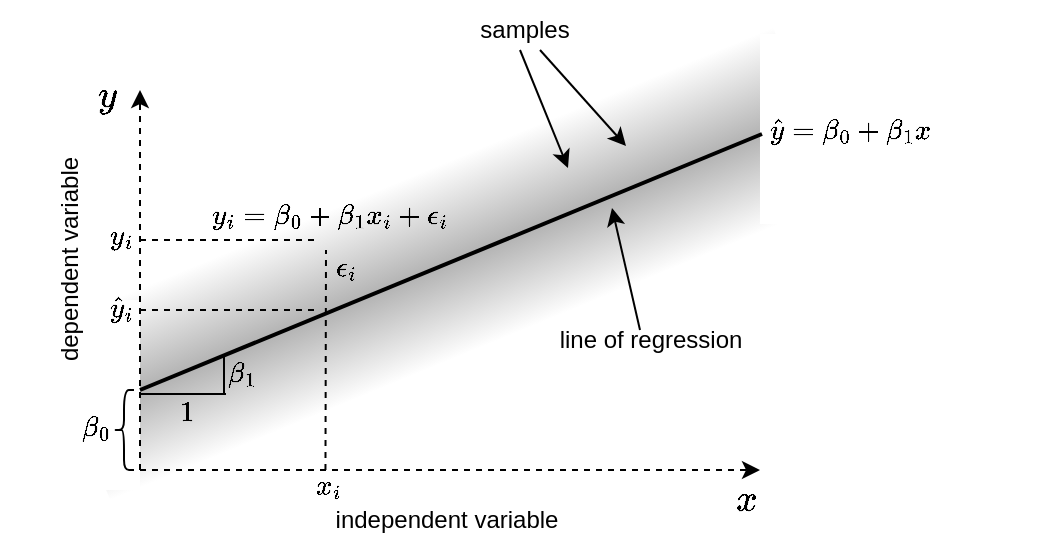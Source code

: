 <mxfile version="21.2.1" type="device">
  <diagram name="Page-1" id="9bJs3_pZ0gtUzbvSWgSN">
    <mxGraphModel dx="1235" dy="606" grid="1" gridSize="10" guides="1" tooltips="1" connect="1" arrows="1" fold="1" page="1" pageScale="1" pageWidth="850" pageHeight="1100" math="1" shadow="0">
      <root>
        <mxCell id="0" />
        <mxCell id="1" parent="0" />
        <mxCell id="GP5DuxVjw7FiqEFAe3Al-41" value="" style="rounded=0;whiteSpace=wrap;html=1;rotation=-22.4;fillColor=default;gradientColor=#B3B3B3;strokeColor=none;gradientDirection=north;" vertex="1" parent="1">
          <mxGeometry x="361.48" y="215.62" width="398.8" height="45.15" as="geometry" />
        </mxCell>
        <mxCell id="GP5DuxVjw7FiqEFAe3Al-38" value="" style="rounded=0;whiteSpace=wrap;html=1;rotation=-22.4;fillColor=default;gradientColor=#B3B3B3;strokeColor=none;" vertex="1" parent="1">
          <mxGeometry x="351.21" y="171.13" width="388.9" height="47.14" as="geometry" />
        </mxCell>
        <mxCell id="GP5DuxVjw7FiqEFAe3Al-47" value="" style="rounded=0;whiteSpace=wrap;html=1;strokeColor=none;" vertex="1" parent="1">
          <mxGeometry x="710" y="102" width="70" height="95" as="geometry" />
        </mxCell>
        <mxCell id="GP5DuxVjw7FiqEFAe3Al-46" value="" style="rounded=0;whiteSpace=wrap;html=1;strokeColor=none;" vertex="1" parent="1">
          <mxGeometry x="330" y="235" width="70" height="95" as="geometry" />
        </mxCell>
        <mxCell id="GP5DuxVjw7FiqEFAe3Al-1" value="" style="endArrow=classic;html=1;rounded=0;dashed=1;" edge="1" parent="1">
          <mxGeometry width="50" height="50" relative="1" as="geometry">
            <mxPoint x="400" y="320" as="sourcePoint" />
            <mxPoint x="400" y="130" as="targetPoint" />
          </mxGeometry>
        </mxCell>
        <mxCell id="GP5DuxVjw7FiqEFAe3Al-2" value="" style="endArrow=classic;html=1;rounded=0;dashed=1;" edge="1" parent="1">
          <mxGeometry width="50" height="50" relative="1" as="geometry">
            <mxPoint x="400" y="320" as="sourcePoint" />
            <mxPoint x="710" y="320" as="targetPoint" />
          </mxGeometry>
        </mxCell>
        <mxCell id="GP5DuxVjw7FiqEFAe3Al-3" value="\(x\)" style="text;html=1;strokeColor=none;fillColor=none;align=center;verticalAlign=middle;whiteSpace=wrap;rounded=0;fontSize=16;" vertex="1" parent="1">
          <mxGeometry x="673" y="320" width="60" height="30" as="geometry" />
        </mxCell>
        <mxCell id="GP5DuxVjw7FiqEFAe3Al-4" value="\(y\)" style="text;html=1;strokeColor=none;fillColor=none;align=center;verticalAlign=middle;whiteSpace=wrap;rounded=0;fontSize=16;" vertex="1" parent="1">
          <mxGeometry x="354" y="118" width="60" height="30" as="geometry" />
        </mxCell>
        <mxCell id="GP5DuxVjw7FiqEFAe3Al-6" value="" style="shape=image;html=1;verticalAlign=top;verticalLabelPosition=bottom;labelBackgroundColor=#ffffff;imageAspect=0;aspect=fixed;image=https://cdn0.iconfinder.com/data/icons/octicons/1024/x-128.png" vertex="1" parent="1">
          <mxGeometry x="430.35" y="254" width="10" height="10" as="geometry" />
        </mxCell>
        <mxCell id="GP5DuxVjw7FiqEFAe3Al-7" value="" style="shape=image;html=1;verticalAlign=top;verticalLabelPosition=bottom;labelBackgroundColor=#ffffff;imageAspect=0;aspect=fixed;image=https://cdn0.iconfinder.com/data/icons/octicons/1024/x-128.png" vertex="1" parent="1">
          <mxGeometry x="470" y="240" width="10" height="10" as="geometry" />
        </mxCell>
        <mxCell id="GP5DuxVjw7FiqEFAe3Al-8" value="" style="shape=image;html=1;verticalAlign=top;verticalLabelPosition=bottom;labelBackgroundColor=#ffffff;imageAspect=0;aspect=fixed;image=https://cdn0.iconfinder.com/data/icons/octicons/1024/x-128.png" vertex="1" parent="1">
          <mxGeometry x="470" y="260" width="10" height="10" as="geometry" />
        </mxCell>
        <mxCell id="GP5DuxVjw7FiqEFAe3Al-10" value="" style="shape=image;html=1;verticalAlign=top;verticalLabelPosition=bottom;labelBackgroundColor=#ffffff;imageAspect=0;aspect=fixed;image=https://cdn0.iconfinder.com/data/icons/octicons/1024/x-128.png" vertex="1" parent="1">
          <mxGeometry x="540" y="210" width="10" height="10" as="geometry" />
        </mxCell>
        <mxCell id="GP5DuxVjw7FiqEFAe3Al-12" value="" style="shape=image;html=1;verticalAlign=top;verticalLabelPosition=bottom;labelBackgroundColor=#ffffff;imageAspect=0;aspect=fixed;image=https://cdn0.iconfinder.com/data/icons/octicons/1024/x-128.png" vertex="1" parent="1">
          <mxGeometry x="570" y="210" width="10" height="10" as="geometry" />
        </mxCell>
        <mxCell id="GP5DuxVjw7FiqEFAe3Al-13" value="" style="shape=image;html=1;verticalAlign=top;verticalLabelPosition=bottom;labelBackgroundColor=#ffffff;imageAspect=0;aspect=fixed;image=https://cdn0.iconfinder.com/data/icons/octicons/1024/x-128.png" vertex="1" parent="1">
          <mxGeometry x="610" y="220" width="10" height="10" as="geometry" />
        </mxCell>
        <mxCell id="GP5DuxVjw7FiqEFAe3Al-14" value="" style="shape=image;html=1;verticalAlign=top;verticalLabelPosition=bottom;labelBackgroundColor=#ffffff;imageAspect=0;aspect=fixed;image=https://cdn0.iconfinder.com/data/icons/octicons/1024/x-128.png" vertex="1" parent="1">
          <mxGeometry x="610" y="170" width="10" height="10" as="geometry" />
        </mxCell>
        <mxCell id="GP5DuxVjw7FiqEFAe3Al-15" value="" style="shape=image;html=1;verticalAlign=top;verticalLabelPosition=bottom;labelBackgroundColor=#ffffff;imageAspect=0;aspect=fixed;image=https://cdn0.iconfinder.com/data/icons/octicons/1024/x-128.png" vertex="1" parent="1">
          <mxGeometry x="640" y="160" width="10" height="10" as="geometry" />
        </mxCell>
        <mxCell id="GP5DuxVjw7FiqEFAe3Al-16" value="" style="shape=image;html=1;verticalAlign=top;verticalLabelPosition=bottom;labelBackgroundColor=#ffffff;imageAspect=0;aspect=fixed;image=https://cdn0.iconfinder.com/data/icons/octicons/1024/x-128.png" vertex="1" parent="1">
          <mxGeometry x="590" y="190" width="10" height="10" as="geometry" />
        </mxCell>
        <mxCell id="GP5DuxVjw7FiqEFAe3Al-17" value="" style="shape=image;html=1;verticalAlign=top;verticalLabelPosition=bottom;labelBackgroundColor=#ffffff;imageAspect=0;aspect=fixed;image=https://cdn0.iconfinder.com/data/icons/octicons/1024/x-128.png" vertex="1" parent="1">
          <mxGeometry x="518" y="228" width="10" height="10" as="geometry" />
        </mxCell>
        <mxCell id="GP5DuxVjw7FiqEFAe3Al-19" value="" style="shape=image;html=1;verticalAlign=top;verticalLabelPosition=bottom;labelBackgroundColor=#ffffff;imageAspect=0;aspect=fixed;image=https://cdn0.iconfinder.com/data/icons/octicons/1024/x-128.png" vertex="1" parent="1">
          <mxGeometry x="488" y="200" width="10" height="10" as="geometry" />
        </mxCell>
        <mxCell id="GP5DuxVjw7FiqEFAe3Al-20" value="" style="shape=image;html=1;verticalAlign=top;verticalLabelPosition=bottom;labelBackgroundColor=#ffffff;imageAspect=0;aspect=fixed;image=https://cdn0.iconfinder.com/data/icons/octicons/1024/x-128.png" vertex="1" parent="1">
          <mxGeometry x="668" y="168" width="10" height="10" as="geometry" />
        </mxCell>
        <mxCell id="GP5DuxVjw7FiqEFAe3Al-21" value="" style="endArrow=none;html=1;rounded=0;strokeWidth=2;" edge="1" parent="1">
          <mxGeometry width="50" height="50" relative="1" as="geometry">
            <mxPoint x="400" y="280" as="sourcePoint" />
            <mxPoint x="711" y="152" as="targetPoint" />
          </mxGeometry>
        </mxCell>
        <mxCell id="GP5DuxVjw7FiqEFAe3Al-22" value="\(\beta_0\)" style="text;html=1;align=center;verticalAlign=middle;resizable=0;points=[];autosize=1;strokeColor=none;fillColor=none;" vertex="1" parent="1">
          <mxGeometry x="338" y="284" width="80" height="30" as="geometry" />
        </mxCell>
        <mxCell id="GP5DuxVjw7FiqEFAe3Al-24" value="" style="shape=curlyBracket;whiteSpace=wrap;html=1;rounded=1;labelPosition=left;verticalLabelPosition=middle;align=right;verticalAlign=middle;" vertex="1" parent="1">
          <mxGeometry x="387" y="280" width="10" height="40" as="geometry" />
        </mxCell>
        <mxCell id="GP5DuxVjw7FiqEFAe3Al-25" value="" style="endArrow=none;html=1;rounded=0;endFill=0;" edge="1" parent="1">
          <mxGeometry width="50" height="50" relative="1" as="geometry">
            <mxPoint x="400" y="282" as="sourcePoint" />
            <mxPoint x="443" y="282" as="targetPoint" />
          </mxGeometry>
        </mxCell>
        <mxCell id="GP5DuxVjw7FiqEFAe3Al-26" value="" style="endArrow=none;html=1;rounded=0;endFill=0;" edge="1" parent="1">
          <mxGeometry width="50" height="50" relative="1" as="geometry">
            <mxPoint x="442" y="282" as="sourcePoint" />
            <mxPoint x="442" y="262" as="targetPoint" />
          </mxGeometry>
        </mxCell>
        <mxCell id="GP5DuxVjw7FiqEFAe3Al-27" value="\(\beta_1\)" style="text;html=1;align=center;verticalAlign=middle;resizable=0;points=[];autosize=1;strokeColor=none;fillColor=none;" vertex="1" parent="1">
          <mxGeometry x="411" y="257" width="80" height="30" as="geometry" />
        </mxCell>
        <mxCell id="GP5DuxVjw7FiqEFAe3Al-28" value="\(x_i\)" style="text;html=1;strokeColor=none;fillColor=none;align=center;verticalAlign=middle;whiteSpace=wrap;rounded=0;fontSize=12;" vertex="1" parent="1">
          <mxGeometry x="464" y="313" width="60" height="30" as="geometry" />
        </mxCell>
        <mxCell id="GP5DuxVjw7FiqEFAe3Al-29" value="\(\hat y_i\)" style="text;html=1;strokeColor=none;fillColor=none;align=center;verticalAlign=middle;whiteSpace=wrap;rounded=0;fontSize=12;" vertex="1" parent="1">
          <mxGeometry x="361" y="224" width="60" height="30" as="geometry" />
        </mxCell>
        <mxCell id="GP5DuxVjw7FiqEFAe3Al-30" value="" style="endArrow=none;html=1;rounded=0;dashed=1;endFill=0;entryX=0.5;entryY=1;entryDx=0;entryDy=0;" edge="1" parent="1" target="GP5DuxVjw7FiqEFAe3Al-19">
          <mxGeometry width="50" height="50" relative="1" as="geometry">
            <mxPoint x="492.73" y="320" as="sourcePoint" />
            <mxPoint x="493" y="200" as="targetPoint" />
          </mxGeometry>
        </mxCell>
        <mxCell id="GP5DuxVjw7FiqEFAe3Al-32" value="" style="endArrow=none;html=1;rounded=0;dashed=1;endFill=0;entryX=0;entryY=0.5;entryDx=0;entryDy=0;" edge="1" parent="1" target="GP5DuxVjw7FiqEFAe3Al-19">
          <mxGeometry width="50" height="50" relative="1" as="geometry">
            <mxPoint x="400" y="205" as="sourcePoint" />
            <mxPoint x="503" y="220" as="targetPoint" />
          </mxGeometry>
        </mxCell>
        <mxCell id="GP5DuxVjw7FiqEFAe3Al-33" value="" style="endArrow=none;html=1;rounded=0;dashed=1;endFill=0;entryX=0;entryY=0.5;entryDx=0;entryDy=0;" edge="1" parent="1">
          <mxGeometry width="50" height="50" relative="1" as="geometry">
            <mxPoint x="400" y="240" as="sourcePoint" />
            <mxPoint x="488" y="240" as="targetPoint" />
          </mxGeometry>
        </mxCell>
        <mxCell id="GP5DuxVjw7FiqEFAe3Al-34" value="\(y_i\)" style="text;html=1;strokeColor=none;fillColor=none;align=center;verticalAlign=middle;whiteSpace=wrap;rounded=0;fontSize=12;" vertex="1" parent="1">
          <mxGeometry x="361" y="188" width="60" height="30" as="geometry" />
        </mxCell>
        <mxCell id="GP5DuxVjw7FiqEFAe3Al-35" value="\(\epsilon_i\)" style="text;html=1;strokeColor=none;fillColor=none;align=center;verticalAlign=middle;whiteSpace=wrap;rounded=0;fontSize=12;" vertex="1" parent="1">
          <mxGeometry x="473" y="204" width="60" height="30" as="geometry" />
        </mxCell>
        <mxCell id="GP5DuxVjw7FiqEFAe3Al-36" value="\(\hat y = \beta_0 + \beta_1 x \)" style="text;html=1;align=center;verticalAlign=middle;resizable=0;points=[];autosize=1;strokeColor=none;fillColor=none;" vertex="1" parent="1">
          <mxGeometry x="660" y="135" width="190" height="30" as="geometry" />
        </mxCell>
        <mxCell id="GP5DuxVjw7FiqEFAe3Al-37" value="\(y_i = \beta_0 + \beta_1 x_i + \epsilon_i&amp;nbsp;\)" style="text;html=1;align=center;verticalAlign=middle;resizable=0;points=[];autosize=1;strokeColor=none;fillColor=none;" vertex="1" parent="1">
          <mxGeometry x="370" y="178" width="250" height="30" as="geometry" />
        </mxCell>
        <mxCell id="GP5DuxVjw7FiqEFAe3Al-45" value="\(1\)" style="text;html=1;strokeColor=none;fillColor=none;align=center;verticalAlign=middle;whiteSpace=wrap;rounded=0;fontSize=12;" vertex="1" parent="1">
          <mxGeometry x="394" y="276" width="60" height="30" as="geometry" />
        </mxCell>
        <mxCell id="GP5DuxVjw7FiqEFAe3Al-48" value="" style="endArrow=classic;html=1;rounded=0;" edge="1" parent="1">
          <mxGeometry width="50" height="50" relative="1" as="geometry">
            <mxPoint x="600" y="110" as="sourcePoint" />
            <mxPoint x="643" y="158" as="targetPoint" />
          </mxGeometry>
        </mxCell>
        <mxCell id="GP5DuxVjw7FiqEFAe3Al-50" value="" style="endArrow=classic;html=1;rounded=0;" edge="1" parent="1">
          <mxGeometry width="50" height="50" relative="1" as="geometry">
            <mxPoint x="590" y="110" as="sourcePoint" />
            <mxPoint x="614" y="169" as="targetPoint" />
          </mxGeometry>
        </mxCell>
        <mxCell id="GP5DuxVjw7FiqEFAe3Al-51" value="samples" style="text;html=1;align=center;verticalAlign=middle;resizable=0;points=[];autosize=1;strokeColor=none;fillColor=none;" vertex="1" parent="1">
          <mxGeometry x="557" y="85" width="70" height="30" as="geometry" />
        </mxCell>
        <mxCell id="GP5DuxVjw7FiqEFAe3Al-52" value="" style="endArrow=classic;html=1;rounded=0;" edge="1" parent="1">
          <mxGeometry width="50" height="50" relative="1" as="geometry">
            <mxPoint x="650" y="250" as="sourcePoint" />
            <mxPoint x="636" y="189" as="targetPoint" />
          </mxGeometry>
        </mxCell>
        <mxCell id="GP5DuxVjw7FiqEFAe3Al-53" value="line of regression" style="text;html=1;align=center;verticalAlign=middle;resizable=0;points=[];autosize=1;strokeColor=none;fillColor=none;" vertex="1" parent="1">
          <mxGeometry x="600" y="240" width="110" height="30" as="geometry" />
        </mxCell>
        <mxCell id="GP5DuxVjw7FiqEFAe3Al-54" value="independent variable" style="text;html=1;align=center;verticalAlign=middle;resizable=0;points=[];autosize=1;strokeColor=none;fillColor=none;" vertex="1" parent="1">
          <mxGeometry x="488" y="330" width="130" height="30" as="geometry" />
        </mxCell>
        <mxCell id="GP5DuxVjw7FiqEFAe3Al-55" value="dependent variable" style="text;html=1;align=center;verticalAlign=middle;resizable=0;points=[];autosize=1;strokeColor=none;fillColor=none;rotation=-90;" vertex="1" parent="1">
          <mxGeometry x="300" y="200" width="130" height="30" as="geometry" />
        </mxCell>
      </root>
    </mxGraphModel>
  </diagram>
</mxfile>
